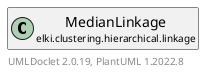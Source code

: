 @startuml
    remove .*\.(Instance|Par|Parameterizer|Factory)$
    set namespaceSeparator none
    hide empty fields
    hide empty methods

    class "<size:14>MedianLinkage.Par\n<size:10>elki.clustering.hierarchical.linkage" as elki.clustering.hierarchical.linkage.MedianLinkage.Par [[MedianLinkage.Par.html]] {
        +make(): MedianLinkage
    }

    interface "<size:14>Parameterizer\n<size:10>elki.utilities.optionhandling" as elki.utilities.optionhandling.Parameterizer [[../../../utilities/optionhandling/Parameterizer.html]] {
        {abstract} +make(): Object
    }
    class "<size:14>MedianLinkage\n<size:10>elki.clustering.hierarchical.linkage" as elki.clustering.hierarchical.linkage.MedianLinkage [[MedianLinkage.html]]

    elki.utilities.optionhandling.Parameterizer <|.. elki.clustering.hierarchical.linkage.MedianLinkage.Par
    elki.clustering.hierarchical.linkage.MedianLinkage +-- elki.clustering.hierarchical.linkage.MedianLinkage.Par

    center footer UMLDoclet 2.0.19, PlantUML 1.2022.8
@enduml
